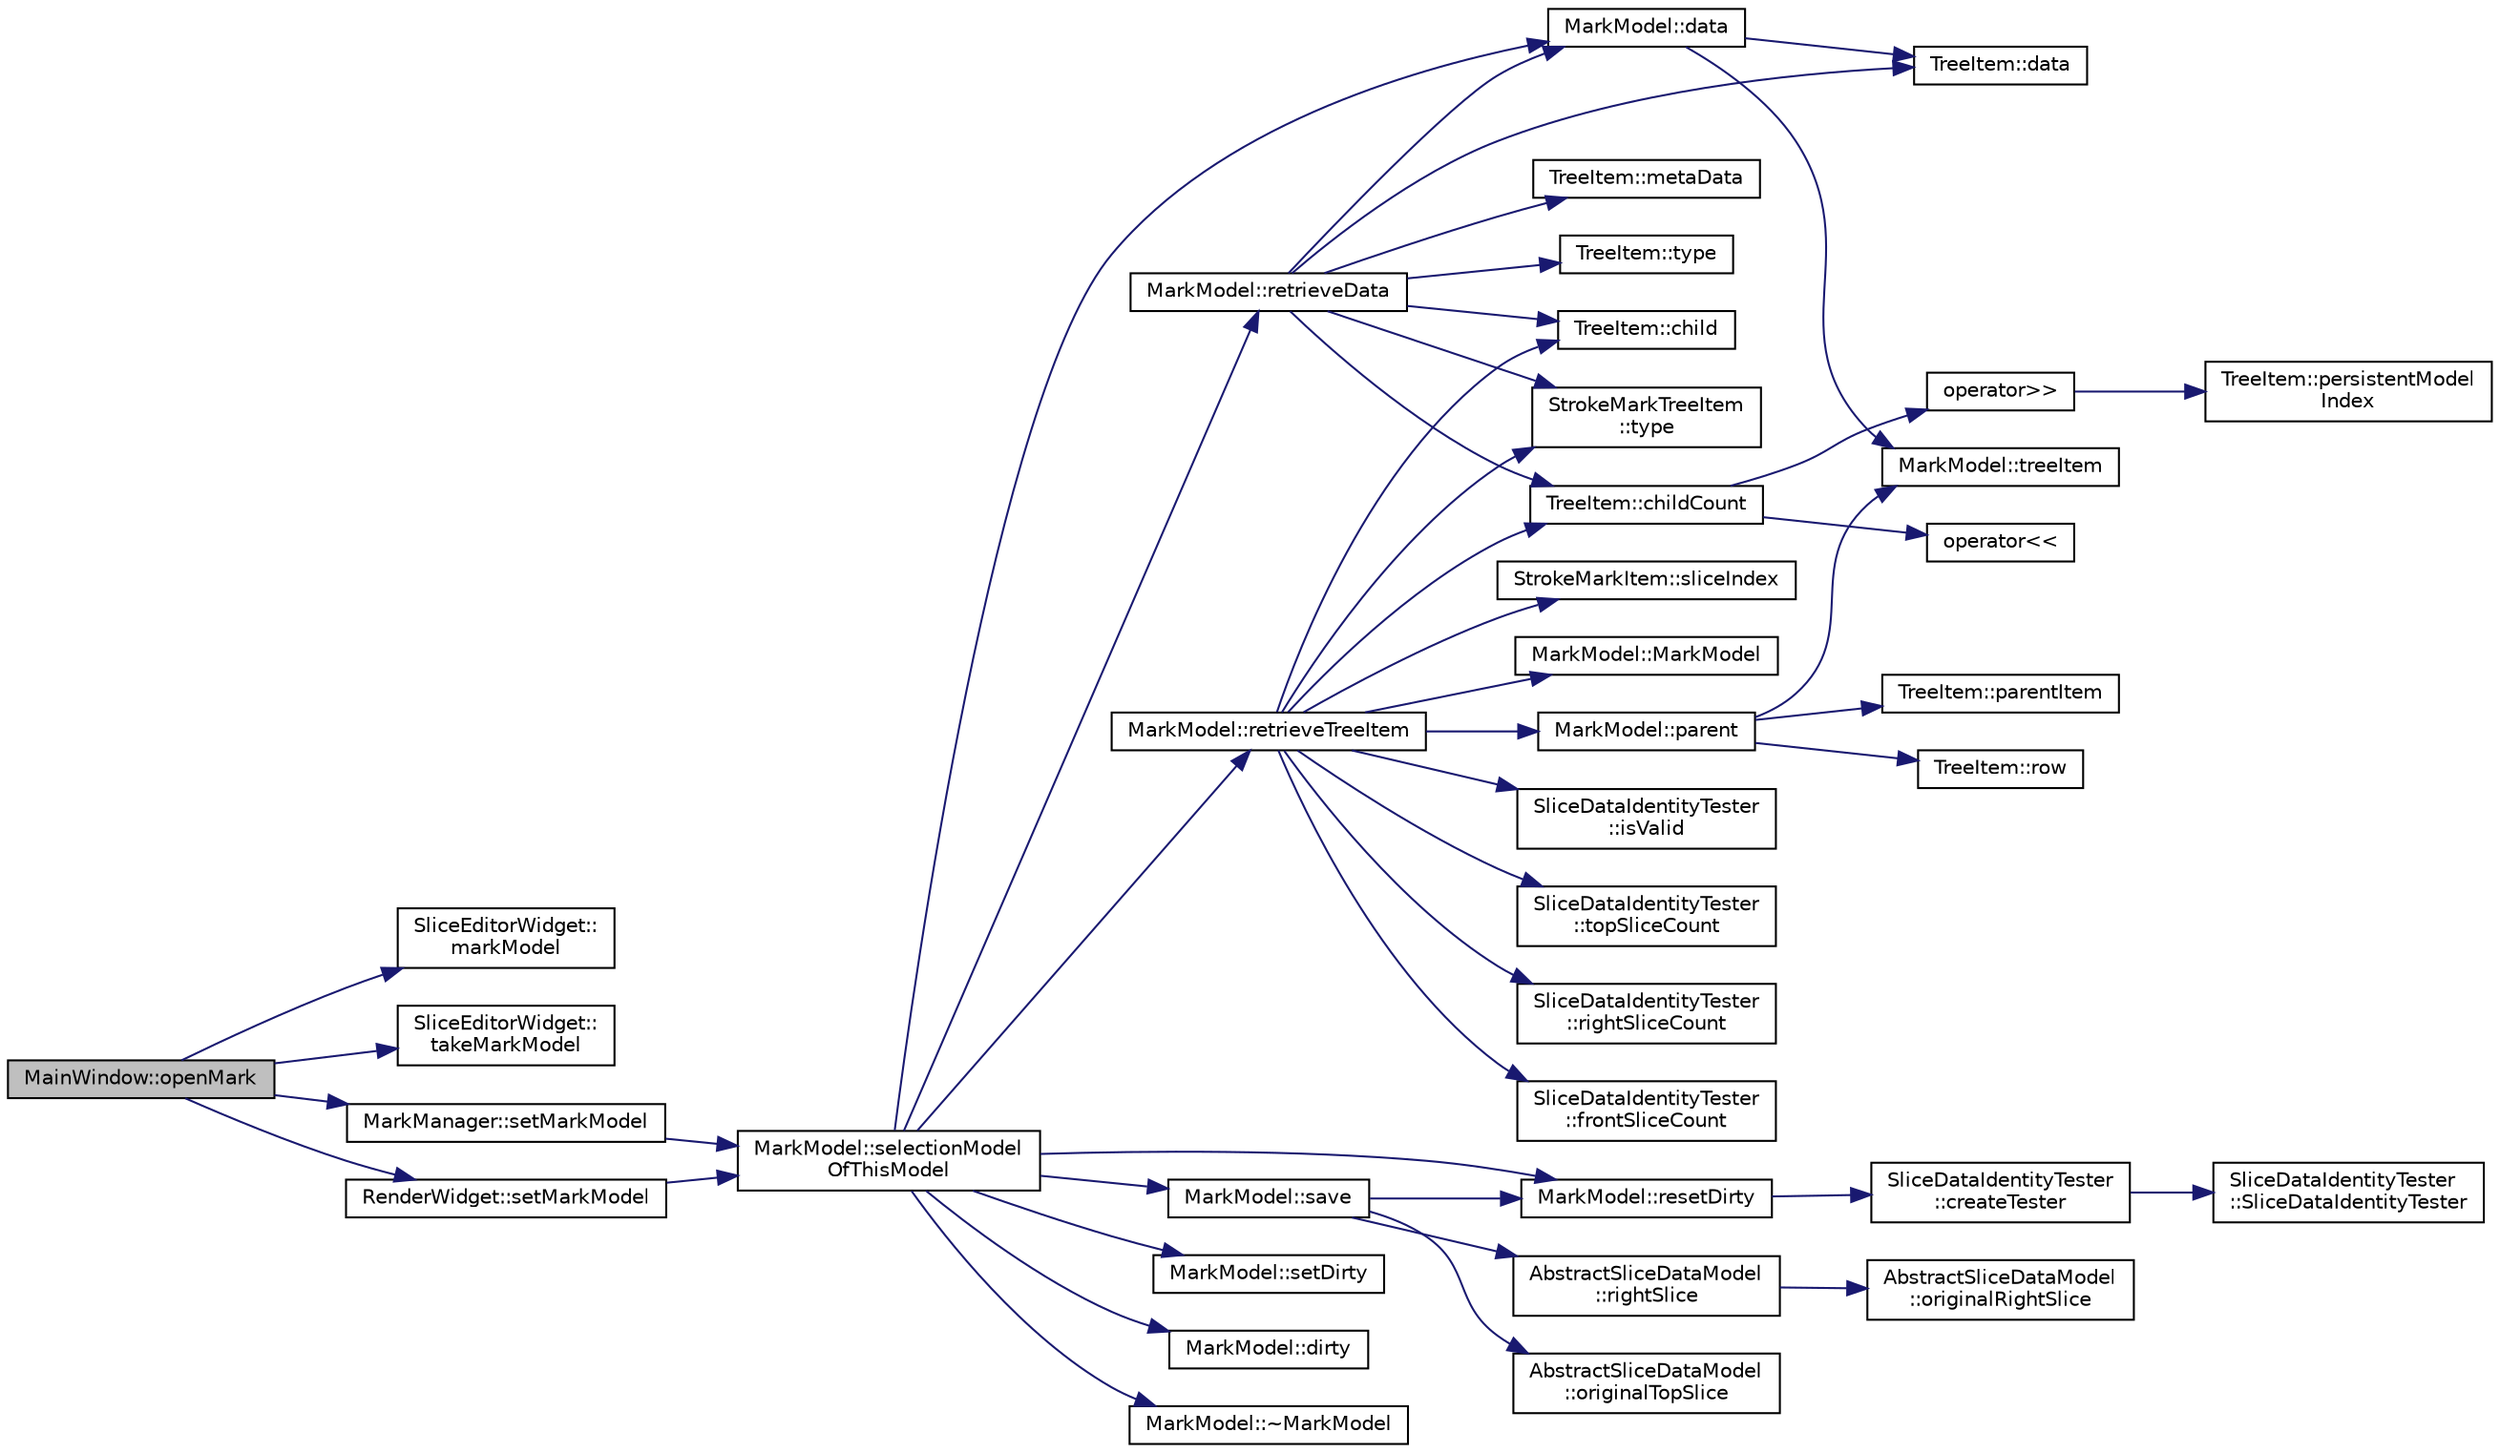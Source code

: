 digraph "MainWindow::openMark"
{
  edge [fontname="Helvetica",fontsize="10",labelfontname="Helvetica",labelfontsize="10"];
  node [fontname="Helvetica",fontsize="10",shape=record];
  rankdir="LR";
  Node146 [label="MainWindow::openMark",height=0.2,width=0.4,color="black", fillcolor="grey75", style="filled", fontcolor="black"];
  Node146 -> Node147 [color="midnightblue",fontsize="10",style="solid",fontname="Helvetica"];
  Node147 [label="SliceEditorWidget::\lmarkModel",height=0.2,width=0.4,color="black", fillcolor="white", style="filled",URL="$class_slice_editor_widget.html#a58900b8bf23e2d03d988144c4fe6fd79",tooltip="Returns the mark model held in the widget. "];
  Node146 -> Node148 [color="midnightblue",fontsize="10",style="solid",fontname="Helvetica"];
  Node148 [label="SliceEditorWidget::\ltakeMarkModel",height=0.2,width=0.4,color="black", fillcolor="white", style="filled",URL="$class_slice_editor_widget.html#a75deb14a3a513c91f9bed9acab0686bc",tooltip="Replaces the old mark model with the given model and returns the old one. A flag success refers to is..."];
  Node146 -> Node149 [color="midnightblue",fontsize="10",style="solid",fontname="Helvetica"];
  Node149 [label="MarkManager::setMarkModel",height=0.2,width=0.4,color="black", fillcolor="white", style="filled",URL="$class_mark_manager.html#a1c5504fe103bdbd2402f1bf35081c04a",tooltip="Set new model model to the widget. "];
  Node149 -> Node150 [color="midnightblue",fontsize="10",style="solid",fontname="Helvetica"];
  Node150 [label="MarkModel::selectionModel\lOfThisModel",height=0.2,width=0.4,color="black", fillcolor="white", style="filled",URL="$class_mark_model.html#ad58bc2e692e3b5a0716e20145d135e50"];
  Node150 -> Node151 [color="midnightblue",fontsize="10",style="solid",fontname="Helvetica"];
  Node151 [label="MarkModel::retrieveData",height=0.2,width=0.4,color="black", fillcolor="white", style="filled",URL="$class_mark_model.html#af319ad9abc81c3b59112d9c8c08f2cab"];
  Node151 -> Node152 [color="midnightblue",fontsize="10",style="solid",fontname="Helvetica"];
  Node152 [label="TreeItem::type",height=0.2,width=0.4,color="black", fillcolor="white", style="filled",URL="$class_tree_item.html#a9040286ba73d1391c19dc548b9a44890"];
  Node151 -> Node153 [color="midnightblue",fontsize="10",style="solid",fontname="Helvetica"];
  Node153 [label="StrokeMarkTreeItem\l::type",height=0.2,width=0.4,color="black", fillcolor="white", style="filled",URL="$class_stroke_mark_tree_item.html#a4800e57b9ff1b73bb0771acea935e02a",tooltip="Returns the information about the tree item. "];
  Node151 -> Node154 [color="midnightblue",fontsize="10",style="solid",fontname="Helvetica"];
  Node154 [label="TreeItem::metaData",height=0.2,width=0.4,color="black", fillcolor="white", style="filled",URL="$class_tree_item.html#aa73223e4db6840bc65a8ed303f9c52b8"];
  Node151 -> Node155 [color="midnightblue",fontsize="10",style="solid",fontname="Helvetica"];
  Node155 [label="TreeItem::data",height=0.2,width=0.4,color="black", fillcolor="white", style="filled",URL="$class_tree_item.html#a3e76d45fd27cc6f9001efc9f1b8effed"];
  Node151 -> Node156 [color="midnightblue",fontsize="10",style="solid",fontname="Helvetica"];
  Node156 [label="TreeItem::childCount",height=0.2,width=0.4,color="black", fillcolor="white", style="filled",URL="$class_tree_item.html#a14551ec37f50067974fc93aa78b4b6e1"];
  Node156 -> Node157 [color="midnightblue",fontsize="10",style="solid",fontname="Helvetica"];
  Node157 [label="operator\<\<",height=0.2,width=0.4,color="black", fillcolor="white", style="filled",URL="$treeitem_8h.html#af3867168b442d1c788191d4ff5e10736"];
  Node156 -> Node158 [color="midnightblue",fontsize="10",style="solid",fontname="Helvetica"];
  Node158 [label="operator\>\>",height=0.2,width=0.4,color="black", fillcolor="white", style="filled",URL="$treeitem_8h.html#a437228530f02a7bebd73f29f411e82b0"];
  Node158 -> Node159 [color="midnightblue",fontsize="10",style="solid",fontname="Helvetica"];
  Node159 [label="TreeItem::persistentModel\lIndex",height=0.2,width=0.4,color="black", fillcolor="white", style="filled",URL="$class_tree_item.html#a6ea43f97c7dfa519633ddb10882ddc6a",tooltip="Returns the model index refers to the item in the model. "];
  Node151 -> Node160 [color="midnightblue",fontsize="10",style="solid",fontname="Helvetica"];
  Node160 [label="TreeItem::child",height=0.2,width=0.4,color="black", fillcolor="white", style="filled",URL="$class_tree_item.html#ad0987aea78062e52fb382e0f7d0e07e4"];
  Node151 -> Node161 [color="midnightblue",fontsize="10",style="solid",fontname="Helvetica"];
  Node161 [label="MarkModel::data",height=0.2,width=0.4,color="black", fillcolor="white", style="filled",URL="$class_mark_model.html#a3d37fa60a721b230d59e286e4e58b940",tooltip="Reimplemented from QAbstractItemModel::data(const QModelIndex & index,int role) "];
  Node161 -> Node162 [color="midnightblue",fontsize="10",style="solid",fontname="Helvetica"];
  Node162 [label="MarkModel::treeItem",height=0.2,width=0.4,color="black", fillcolor="white", style="filled",URL="$class_mark_model.html#a6c38bcb4d3dee2fa69c4db2c681cf613",tooltip="This is a function to get the internal data structure from index. "];
  Node161 -> Node155 [color="midnightblue",fontsize="10",style="solid",fontname="Helvetica"];
  Node150 -> Node161 [color="midnightblue",fontsize="10",style="solid",fontname="Helvetica"];
  Node150 -> Node163 [color="midnightblue",fontsize="10",style="solid",fontname="Helvetica"];
  Node163 [label="MarkModel::retrieveTreeItem",height=0.2,width=0.4,color="black", fillcolor="white", style="filled",URL="$class_mark_model.html#ac21d495d673ed2238d7c1df17fa844fb",tooltip="This is a helper function for get specified type to items in the parent of . "];
  Node163 -> Node156 [color="midnightblue",fontsize="10",style="solid",fontname="Helvetica"];
  Node163 -> Node160 [color="midnightblue",fontsize="10",style="solid",fontname="Helvetica"];
  Node163 -> Node153 [color="midnightblue",fontsize="10",style="solid",fontname="Helvetica"];
  Node163 -> Node164 [color="midnightblue",fontsize="10",style="solid",fontname="Helvetica"];
  Node164 [label="MarkModel::parent",height=0.2,width=0.4,color="black", fillcolor="white", style="filled",URL="$class_mark_model.html#a4345e693ac4a0d5acf44d47b9c6ade5c",tooltip="Reimplemented from QAbstractItemModel::parent(const QModelIndex & index) const. "];
  Node164 -> Node162 [color="midnightblue",fontsize="10",style="solid",fontname="Helvetica"];
  Node164 -> Node165 [color="midnightblue",fontsize="10",style="solid",fontname="Helvetica"];
  Node165 [label="TreeItem::parentItem",height=0.2,width=0.4,color="black", fillcolor="white", style="filled",URL="$class_tree_item.html#aa5c9721176d763d2f038d6d26cab0e5c"];
  Node164 -> Node166 [color="midnightblue",fontsize="10",style="solid",fontname="Helvetica"];
  Node166 [label="TreeItem::row",height=0.2,width=0.4,color="black", fillcolor="white", style="filled",URL="$class_tree_item.html#a91ba04ea12214af828bb198c2b98fa66"];
  Node163 -> Node167 [color="midnightblue",fontsize="10",style="solid",fontname="Helvetica"];
  Node167 [label="SliceDataIdentityTester\l::isValid",height=0.2,width=0.4,color="black", fillcolor="white", style="filled",URL="$class_slice_data_identity_tester.html#a45b6a7f2aba24c64deadcaf0a20b4780"];
  Node163 -> Node168 [color="midnightblue",fontsize="10",style="solid",fontname="Helvetica"];
  Node168 [label="SliceDataIdentityTester\l::topSliceCount",height=0.2,width=0.4,color="black", fillcolor="white", style="filled",URL="$class_slice_data_identity_tester.html#ab02cf2ec2b37d360ee84da41fa8b2da7"];
  Node163 -> Node169 [color="midnightblue",fontsize="10",style="solid",fontname="Helvetica"];
  Node169 [label="SliceDataIdentityTester\l::rightSliceCount",height=0.2,width=0.4,color="black", fillcolor="white", style="filled",URL="$class_slice_data_identity_tester.html#a8b0d7ad96af0dc63659d290f1328057c"];
  Node163 -> Node170 [color="midnightblue",fontsize="10",style="solid",fontname="Helvetica"];
  Node170 [label="SliceDataIdentityTester\l::frontSliceCount",height=0.2,width=0.4,color="black", fillcolor="white", style="filled",URL="$class_slice_data_identity_tester.html#acbf4e40991fb2dd508145979a76badf5"];
  Node163 -> Node171 [color="midnightblue",fontsize="10",style="solid",fontname="Helvetica"];
  Node171 [label="StrokeMarkItem::sliceIndex",height=0.2,width=0.4,color="black", fillcolor="white", style="filled",URL="$class_stroke_mark_item.html#a9b2c61e0410a45f6052fff1435c65f71"];
  Node163 -> Node172 [color="midnightblue",fontsize="10",style="solid",fontname="Helvetica"];
  Node172 [label="MarkModel::MarkModel",height=0.2,width=0.4,color="black", fillcolor="white", style="filled",URL="$class_mark_model.html#ad887e7829162eaa74f1aa37995698cbf",tooltip="This is a deleted constructor. "];
  Node150 -> Node173 [color="midnightblue",fontsize="10",style="solid",fontname="Helvetica"];
  Node173 [label="MarkModel::save",height=0.2,width=0.4,color="black", fillcolor="white", style="filled",URL="$class_mark_model.html#abe6abbd59c1ea3c302b8cd6951d4c28f",tooltip="Save current marks contained in the mark model. "];
  Node173 -> Node174 [color="midnightblue",fontsize="10",style="solid",fontname="Helvetica"];
  Node174 [label="MarkModel::resetDirty",height=0.2,width=0.4,color="black", fillcolor="white", style="filled",URL="$class_mark_model.html#a9da9d98031656c3b0ebacc02ea33361f",tooltip="Reset the dirty bit. "];
  Node174 -> Node175 [color="midnightblue",fontsize="10",style="solid",fontname="Helvetica"];
  Node175 [label="SliceDataIdentityTester\l::createTester",height=0.2,width=0.4,color="black", fillcolor="white", style="filled",URL="$class_slice_data_identity_tester.html#a2e92327a56bbadfded56758a615361f7"];
  Node175 -> Node176 [color="midnightblue",fontsize="10",style="solid",fontname="Helvetica"];
  Node176 [label="SliceDataIdentityTester\l::SliceDataIdentityTester",height=0.2,width=0.4,color="black", fillcolor="white", style="filled",URL="$class_slice_data_identity_tester.html#adde8293ad13b57d9d4aeb55f7afd1c65"];
  Node173 -> Node177 [color="midnightblue",fontsize="10",style="solid",fontname="Helvetica"];
  Node177 [label="AbstractSliceDataModel\l::originalTopSlice",height=0.2,width=0.4,color="black", fillcolor="white", style="filled",URL="$class_abstract_slice_data_model.html#a9382ae1b265f17b237eecd803b6fbc46"];
  Node173 -> Node178 [color="midnightblue",fontsize="10",style="solid",fontname="Helvetica"];
  Node178 [label="AbstractSliceDataModel\l::rightSlice",height=0.2,width=0.4,color="black", fillcolor="white", style="filled",URL="$class_abstract_slice_data_model.html#a724dbf0b38f651f87bfdc3e7309086b9"];
  Node178 -> Node179 [color="midnightblue",fontsize="10",style="solid",fontname="Helvetica"];
  Node179 [label="AbstractSliceDataModel\l::originalRightSlice",height=0.2,width=0.4,color="black", fillcolor="white", style="filled",URL="$class_abstract_slice_data_model.html#a202041a129858ec7164c98767609a25f"];
  Node150 -> Node180 [color="midnightblue",fontsize="10",style="solid",fontname="Helvetica"];
  Node180 [label="MarkModel::setDirty",height=0.2,width=0.4,color="black", fillcolor="white", style="filled",URL="$class_mark_model.html#a6e3f1fd96208c92ea67470a1fc952da6",tooltip="Sets dirty bit of the mark model. "];
  Node150 -> Node181 [color="midnightblue",fontsize="10",style="solid",fontname="Helvetica"];
  Node181 [label="MarkModel::dirty",height=0.2,width=0.4,color="black", fillcolor="white", style="filled",URL="$class_mark_model.html#adbcf453ef851df5c37d83972db9971ac",tooltip="Returns the dirty bit of the mark model. "];
  Node150 -> Node174 [color="midnightblue",fontsize="10",style="solid",fontname="Helvetica"];
  Node150 -> Node182 [color="midnightblue",fontsize="10",style="solid",fontname="Helvetica"];
  Node182 [label="MarkModel::~MarkModel",height=0.2,width=0.4,color="black", fillcolor="white", style="filled",URL="$class_mark_model.html#aa6a8455921fa58f501bb4fccaefa6841",tooltip="Destroyes the mark model. "];
  Node146 -> Node183 [color="midnightblue",fontsize="10",style="solid",fontname="Helvetica"];
  Node183 [label="RenderWidget::setMarkModel",height=0.2,width=0.4,color="black", fillcolor="white", style="filled",URL="$class_render_widget.html#ae525129d1fd36fa90f7c6674f4b51d70",tooltip="Sets the slice model as the given model. "];
  Node183 -> Node150 [color="midnightblue",fontsize="10",style="solid",fontname="Helvetica"];
}
